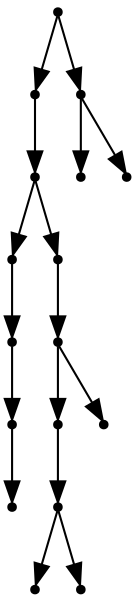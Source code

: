 digraph {
  16 [shape=point];
  12 [shape=point];
  11 [shape=point];
  3 [shape=point];
  2 [shape=point];
  1 [shape=point];
  0 [shape=point];
  10 [shape=point];
  9 [shape=point];
  7 [shape=point];
  6 [shape=point];
  4 [shape=point];
  5 [shape=point];
  8 [shape=point];
  15 [shape=point];
  13 [shape=point];
  14 [shape=point];
16 -> 12;
12 -> 11;
11 -> 3;
3 -> 2;
2 -> 1;
1 -> 0;
11 -> 10;
10 -> 9;
9 -> 7;
7 -> 6;
6 -> 4;
6 -> 5;
9 -> 8;
16 -> 15;
15 -> 13;
15 -> 14;
}

